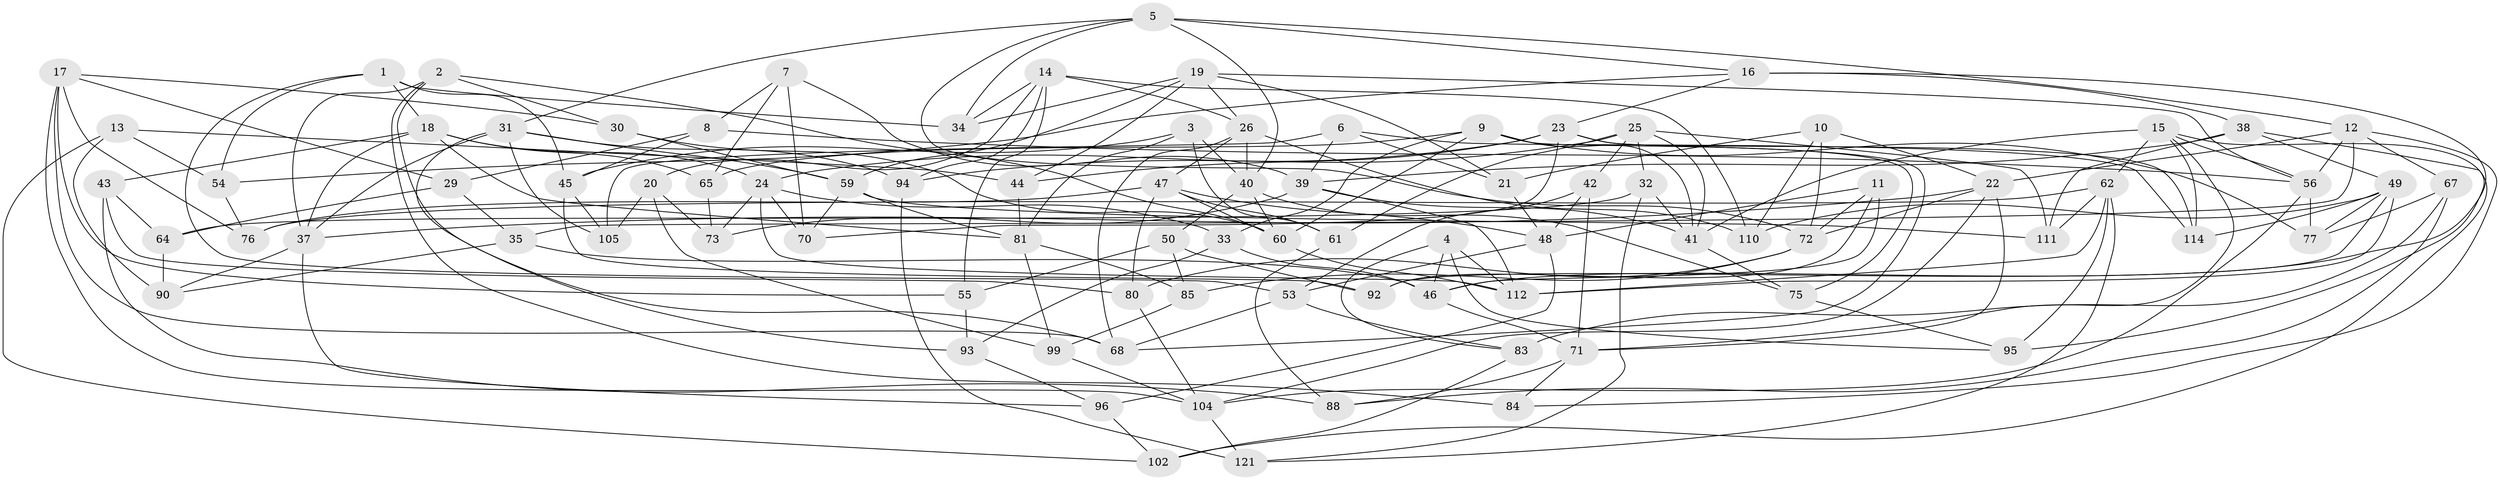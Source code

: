// original degree distribution, {4: 1.0}
// Generated by graph-tools (version 1.1) at 2025/11/02/27/25 16:11:50]
// undirected, 87 vertices, 208 edges
graph export_dot {
graph [start="1"]
  node [color=gray90,style=filled];
  1 [super="+109"];
  2 [super="+91"];
  3;
  4;
  5 [super="+106"];
  6;
  7;
  8;
  9 [super="+69"];
  10;
  11;
  12 [super="+120"];
  13;
  14 [super="+117"];
  15 [super="+52"];
  16 [super="+118"];
  17 [super="+28"];
  18 [super="+57"];
  19 [super="+98"];
  20;
  21;
  22 [super="+27"];
  23 [super="+89"];
  24 [super="+78"];
  25 [super="+36"];
  26 [super="+97"];
  29;
  30;
  31 [super="+113"];
  32;
  33;
  34;
  35;
  37 [super="+58"];
  38 [super="+115"];
  39 [super="+100"];
  40 [super="+86"];
  41 [super="+51"];
  42;
  43;
  44;
  45 [super="+107"];
  46 [super="+116"];
  47 [super="+103"];
  48 [super="+123"];
  49 [super="+124"];
  50;
  53 [super="+79"];
  54;
  55;
  56 [super="+66"];
  59 [super="+63"];
  60 [super="+125"];
  61;
  62 [super="+82"];
  64;
  65;
  67;
  68 [super="+101"];
  70;
  71 [super="+74"];
  72 [super="+87"];
  73;
  75;
  76;
  77;
  80;
  81 [super="+108"];
  83;
  84;
  85;
  88;
  90;
  92;
  93;
  94;
  95;
  96;
  99;
  102;
  104 [super="+119"];
  105;
  110;
  111;
  112 [super="+122"];
  114;
  121;
  1 -- 53;
  1 -- 45 [weight=2];
  1 -- 34;
  1 -- 54;
  1 -- 18;
  2 -- 84 [weight=2];
  2 -- 60;
  2 -- 37;
  2 -- 30;
  2 -- 68;
  3 -- 61;
  3 -- 45;
  3 -- 40;
  3 -- 81;
  4 -- 95;
  4 -- 83;
  4 -- 112;
  4 -- 46;
  5 -- 34;
  5 -- 12;
  5 -- 31;
  5 -- 72;
  5 -- 16;
  5 -- 40;
  6 -- 21;
  6 -- 105;
  6 -- 114;
  6 -- 39;
  7 -- 65;
  7 -- 70;
  7 -- 8;
  7 -- 39;
  8 -- 45;
  8 -- 29;
  8 -- 56;
  9 -- 60;
  9 -- 75;
  9 -- 65;
  9 -- 33;
  9 -- 77;
  9 -- 41;
  10 -- 110;
  10 -- 22;
  10 -- 21;
  10 -- 72;
  11 -- 92;
  11 -- 72;
  11 -- 46;
  11 -- 48;
  12 -- 35;
  12 -- 22;
  12 -- 67;
  12 -- 84;
  12 -- 56;
  13 -- 102;
  13 -- 44;
  13 -- 90;
  13 -- 54;
  14 -- 55;
  14 -- 110;
  14 -- 94;
  14 -- 34;
  14 -- 26;
  14 -- 20;
  15 -- 62;
  15 -- 102;
  15 -- 56;
  15 -- 114;
  15 -- 71;
  15 -- 41;
  16 -- 46;
  16 -- 54;
  16 -- 23;
  16 -- 38 [weight=2];
  17 -- 76;
  17 -- 55;
  17 -- 29;
  17 -- 104;
  17 -- 68;
  17 -- 30;
  18 -- 65;
  18 -- 37;
  18 -- 81;
  18 -- 43;
  18 -- 24;
  19 -- 44;
  19 -- 59;
  19 -- 21;
  19 -- 34;
  19 -- 26;
  19 -- 56;
  20 -- 73;
  20 -- 99;
  20 -- 105;
  21 -- 48;
  22 -- 37;
  22 -- 71;
  22 -- 72;
  22 -- 104;
  23 -- 114;
  23 -- 70;
  23 -- 24;
  23 -- 44;
  23 -- 68;
  24 -- 112;
  24 -- 33;
  24 -- 73;
  24 -- 70;
  25 -- 111;
  25 -- 94;
  25 -- 32;
  25 -- 42;
  25 -- 61;
  25 -- 41;
  26 -- 110;
  26 -- 47;
  26 -- 40;
  26 -- 68;
  29 -- 64;
  29 -- 35;
  30 -- 59;
  30 -- 60;
  31 -- 94;
  31 -- 105;
  31 -- 93;
  31 -- 37;
  31 -- 59;
  32 -- 64;
  32 -- 121;
  32 -- 41;
  33 -- 93;
  33 -- 46;
  35 -- 90;
  35 -- 46;
  37 -- 96;
  37 -- 90;
  38 -- 95;
  38 -- 111;
  38 -- 49;
  38 -- 39;
  39 -- 112;
  39 -- 73;
  39 -- 41;
  40 -- 60;
  40 -- 75;
  40 -- 50;
  41 -- 75;
  42 -- 48;
  42 -- 71;
  42 -- 53;
  43 -- 64;
  43 -- 80;
  43 -- 88;
  44 -- 81;
  45 -- 92;
  45 -- 105;
  46 -- 71;
  47 -- 48;
  47 -- 80;
  47 -- 76;
  47 -- 61;
  47 -- 60;
  48 -- 96;
  48 -- 53;
  49 -- 92;
  49 -- 114;
  49 -- 110;
  49 -- 77;
  49 -- 112;
  50 -- 92;
  50 -- 55;
  50 -- 85;
  53 -- 68 [weight=2];
  53 -- 83;
  54 -- 76;
  55 -- 93;
  56 -- 104;
  56 -- 77;
  59 -- 81;
  59 -- 111;
  59 -- 70;
  60 -- 112;
  61 -- 88;
  62 -- 121;
  62 -- 76;
  62 -- 95;
  62 -- 111;
  62 -- 112;
  64 -- 90;
  65 -- 73;
  67 -- 77;
  67 -- 88;
  67 -- 83;
  71 -- 84;
  71 -- 88;
  72 -- 85;
  72 -- 80;
  75 -- 95;
  80 -- 104;
  81 -- 99;
  81 -- 85;
  83 -- 102;
  85 -- 99;
  93 -- 96;
  94 -- 121;
  96 -- 102;
  99 -- 104;
  104 -- 121;
}
